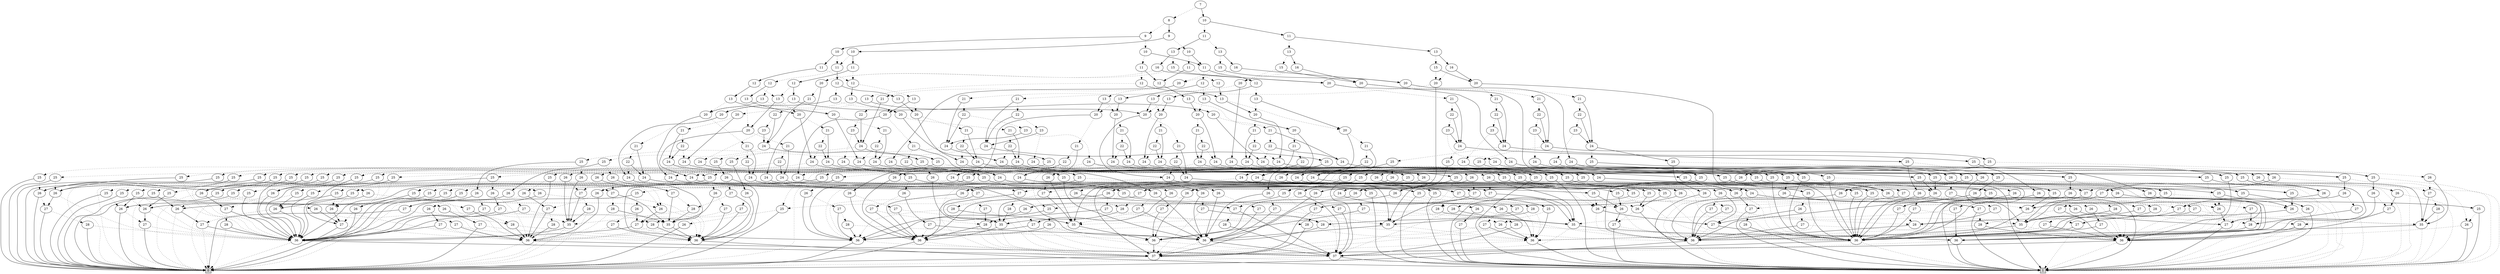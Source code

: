 digraph G {
0 [shape=box, label="0", style=filled, shape=box, height=0.3, width=0.3];
1 [shape=box, label="1", style=filled, shape=box, height=0.3, width=0.3];
26330 [label="7"];
26330 -> 26238 [style=dotted];
26330 -> 26329 [style=filled];
26238 [label="8"];
26238 -> 26223 [style=dotted];
26238 -> 26237 [style=filled];
26223 [label="9"];
26223 -> 26167 [style=dotted];
26223 -> 26222 [style=filled];
26167 [label="10"];
26167 -> 26154 [style=dotted];
26167 -> 26166 [style=filled];
26154 [label="11"];
26154 -> 26130 [style=dotted];
26154 -> 26153 [style=filled];
26130 [label="12"];
26130 -> 26118 [style=dotted];
26130 -> 26129 [style=filled];
26118 [label="13"];
26118 -> 26112 [style=dotted];
26118 -> 26117 [style=filled];
26112 [label="20"];
26112 -> 26111 [style=dotted];
26112 -> 26108 [style=filled];
26111 [label="21"];
26111 -> 26110 [style=dotted];
26111 -> 26109 [style=filled];
26110 [label="22"];
26110 -> 26108 [style=dotted];
26110 -> 26109 [style=filled];
26108 [label="24"];
26108 -> 14769 [style=dotted];
26108 -> 16322 [style=filled];
14769 [label="25"];
14769 -> 14768 [style=dotted];
14769 -> 7104 [style=filled];
14768 [label="26"];
14768 -> 14767 [style=dotted];
14768 -> 7104 [style=filled];
14767 [label="27"];
14767 -> 14693 [style=dotted];
14767 -> 7104 [style=filled];
14693 [label="28"];
14693 -> 0 [style=dotted];
14693 -> 7104 [style=filled];
7104 [label="36"];
7104 -> 0 [style=dotted];
7104 -> 77 [style=filled];
77 [label="37"];
77 -> 1 [style=dotted];
77 -> 0 [style=filled];
16322 [label="25"];
16322 -> 16321 [style=dotted];
16322 -> 8288 [style=filled];
16321 [label="26"];
16321 -> 16320 [style=dotted];
16321 -> 8288 [style=filled];
16320 [label="27"];
16320 -> 16319 [style=dotted];
16320 -> 8288 [style=filled];
16319 [label="28"];
16319 -> 8279 [style=dotted];
16319 -> 8288 [style=filled];
8279 [label="36"];
8279 -> 77 [style=dotted];
8279 -> 1 [style=filled];
8288 [label="36"];
8288 -> 77 [style=dotted];
8288 -> 76 [style=filled];
76 [label="37"];
76 -> 0 [style=dotted];
76 -> 1 [style=filled];
26109 [label="24"];
26109 -> 23163 [style=dotted];
26109 -> 24141 [style=filled];
23163 [label="25"];
23163 -> 23162 [style=dotted];
23163 -> 7104 [style=filled];
23162 [label="26"];
23162 -> 14820 [style=dotted];
23162 -> 18264 [style=filled];
14820 [label="27"];
14820 -> 14819 [style=dotted];
14820 -> 74 [style=filled];
14819 [label="28"];
14819 -> 1317 [style=dotted];
14819 -> 74 [style=filled];
1317 [label="36"];
1317 -> 0 [style=dotted];
1317 -> 76 [style=filled];
74 [label="36"];
74 -> 0 [style=dotted];
74 -> 1 [style=filled];
18264 [label="27"];
18264 -> 74 [style=dotted];
18264 -> 7104 [style=filled];
24141 [label="25"];
24141 -> 24140 [style=dotted];
24141 -> 8288 [style=filled];
24140 [label="26"];
24140 -> 24138 [style=dotted];
24140 -> 24139 [style=filled];
24138 [label="27"];
24138 -> 14730 [style=dotted];
24138 -> 1256 [style=filled];
14730 [label="28"];
14730 -> 77 [style=dotted];
14730 -> 1256 [style=filled];
1256 [label="36"];
1256 -> 77 [style=dotted];
1256 -> 0 [style=filled];
24139 [label="27"];
24139 -> 1256 [style=dotted];
24139 -> 8288 [style=filled];
26117 [label="20"];
26117 -> 26116 [style=dotted];
26117 -> 26113 [style=filled];
26116 [label="21"];
26116 -> 26115 [style=dotted];
26116 -> 26114 [style=filled];
26115 [label="22"];
26115 -> 26113 [style=dotted];
26115 -> 26114 [style=filled];
26113 [label="24"];
26113 -> 14791 [style=dotted];
26113 -> 15422 [style=filled];
14791 [label="25"];
14791 -> 14790 [style=dotted];
14791 -> 7104 [style=filled];
14790 [label="26"];
14790 -> 14789 [style=dotted];
14790 -> 7104 [style=filled];
14789 [label="27"];
14789 -> 0 [style=dotted];
14789 -> 7104 [style=filled];
15422 [label="25"];
15422 -> 15421 [style=dotted];
15422 -> 7324 [style=filled];
15421 [label="26"];
15421 -> 15420 [style=dotted];
15421 -> 7324 [style=filled];
15420 [label="27"];
15420 -> 1 [style=dotted];
15420 -> 7324 [style=filled];
7324 [label="36"];
7324 -> 1 [style=dotted];
7324 -> 76 [style=filled];
26114 [label="24"];
26114 -> 23170 [style=dotted];
26114 -> 23399 [style=filled];
23170 [label="25"];
23170 -> 23169 [style=dotted];
23170 -> 7104 [style=filled];
23169 [label="26"];
23169 -> 14805 [style=dotted];
23169 -> 18264 [style=filled];
14805 [label="27"];
14805 -> 1317 [style=dotted];
14805 -> 74 [style=filled];
23399 [label="25"];
23399 -> 23398 [style=dotted];
23399 -> 7324 [style=filled];
23398 [label="26"];
23398 -> 15436 [style=dotted];
23398 -> 18803 [style=filled];
15436 [label="27"];
15436 -> 1340 [style=dotted];
15436 -> 75 [style=filled];
1340 [label="36"];
1340 -> 1 [style=dotted];
1340 -> 77 [style=filled];
75 [label="36"];
75 -> 1 [style=dotted];
75 -> 0 [style=filled];
18803 [label="27"];
18803 -> 75 [style=dotted];
18803 -> 7324 [style=filled];
26129 [label="13"];
26129 -> 26123 [style=dotted];
26129 -> 26128 [style=filled];
26123 [label="20"];
26123 -> 26122 [style=dotted];
26123 -> 26119 [style=filled];
26122 [label="21"];
26122 -> 26121 [style=dotted];
26122 -> 26120 [style=filled];
26121 [label="22"];
26121 -> 26119 [style=dotted];
26121 -> 26120 [style=filled];
26119 [label="24"];
26119 -> 14941 [style=dotted];
26119 -> 15572 [style=filled];
14941 [label="25"];
14941 -> 0 [style=dotted];
14941 -> 14848 [style=filled];
14848 [label="26"];
14848 -> 0 [style=dotted];
14848 -> 14789 [style=filled];
15572 [label="25"];
15572 -> 1 [style=dotted];
15572 -> 15479 [style=filled];
15479 [label="26"];
15479 -> 1 [style=dotted];
15479 -> 15420 [style=filled];
26120 [label="24"];
26120 -> 23237 [style=dotted];
26120 -> 23466 [style=filled];
23237 [label="25"];
23237 -> 17350 [style=dotted];
23237 -> 14848 [style=filled];
17350 [label="26"];
17350 -> 1317 [style=dotted];
17350 -> 13475 [style=filled];
13475 [label="27"];
13475 -> 1317 [style=dotted];
13475 -> 0 [style=filled];
23466 [label="25"];
23466 -> 17357 [style=dotted];
23466 -> 15479 [style=filled];
17357 [label="26"];
17357 -> 1340 [style=dotted];
17357 -> 13056 [style=filled];
13056 [label="27"];
13056 -> 1340 [style=dotted];
13056 -> 1 [style=filled];
26128 [label="20"];
26128 -> 26127 [style=dotted];
26128 -> 26124 [style=filled];
26127 [label="21"];
26127 -> 26126 [style=dotted];
26127 -> 26125 [style=filled];
26126 [label="22"];
26126 -> 26124 [style=dotted];
26126 -> 26125 [style=filled];
26124 [label="24"];
26124 -> 14931 [style=dotted];
26124 -> 15562 [style=filled];
14931 [label="25"];
14931 -> 0 [style=dotted];
14931 -> 14836 [style=filled];
14836 [label="26"];
14836 -> 0 [style=dotted];
14836 -> 14767 [style=filled];
15562 [label="25"];
15562 -> 1 [style=dotted];
15562 -> 15467 [style=filled];
15467 [label="26"];
15467 -> 1 [style=dotted];
15467 -> 15398 [style=filled];
15398 [label="27"];
15398 -> 14703 [style=dotted];
15398 -> 7324 [style=filled];
14703 [label="28"];
14703 -> 1 [style=dotted];
14703 -> 7324 [style=filled];
26125 [label="24"];
26125 -> 23232 [style=dotted];
26125 -> 23461 [style=filled];
23232 [label="25"];
23232 -> 17350 [style=dotted];
23232 -> 14836 [style=filled];
23461 [label="25"];
23461 -> 17357 [style=dotted];
23461 -> 15467 [style=filled];
26153 [label="12"];
26153 -> 26141 [style=dotted];
26153 -> 26152 [style=filled];
26141 [label="13"];
26141 -> 26135 [style=dotted];
26141 -> 26140 [style=filled];
26135 [label="20"];
26135 -> 26134 [style=dotted];
26135 -> 26131 [style=filled];
26134 [label="21"];
26134 -> 26133 [style=dotted];
26134 -> 26132 [style=filled];
26133 [label="22"];
26133 -> 26131 [style=dotted];
26133 -> 26132 [style=filled];
26131 [label="24"];
26131 -> 14837 [style=dotted];
26131 -> 15468 [style=filled];
14837 [label="25"];
14837 -> 14836 [style=dotted];
14837 -> 7104 [style=filled];
15468 [label="25"];
15468 -> 15467 [style=dotted];
15468 -> 7324 [style=filled];
26132 [label="24"];
26132 -> 23187 [style=dotted];
26132 -> 23416 [style=filled];
23187 [label="25"];
23187 -> 23186 [style=dotted];
23187 -> 7104 [style=filled];
23186 [label="26"];
23186 -> 1317 [style=dotted];
23186 -> 23185 [style=filled];
23185 [label="27"];
23185 -> 14819 [style=dotted];
23185 -> 7104 [style=filled];
23416 [label="25"];
23416 -> 23415 [style=dotted];
23416 -> 7324 [style=filled];
23415 [label="26"];
23415 -> 1340 [style=dotted];
23415 -> 23414 [style=filled];
23414 [label="27"];
23414 -> 15450 [style=dotted];
23414 -> 7324 [style=filled];
15450 [label="28"];
15450 -> 1340 [style=dotted];
15450 -> 75 [style=filled];
26140 [label="20"];
26140 -> 26139 [style=dotted];
26140 -> 26136 [style=filled];
26139 [label="21"];
26139 -> 26138 [style=dotted];
26139 -> 26137 [style=filled];
26138 [label="22"];
26138 -> 26136 [style=dotted];
26138 -> 26137 [style=filled];
26136 [label="24"];
26136 -> 14849 [style=dotted];
26136 -> 15480 [style=filled];
14849 [label="25"];
14849 -> 14848 [style=dotted];
14849 -> 7104 [style=filled];
15480 [label="25"];
15480 -> 15479 [style=dotted];
15480 -> 7324 [style=filled];
26137 [label="24"];
26137 -> 23196 [style=dotted];
26137 -> 23425 [style=filled];
23196 [label="25"];
23196 -> 23195 [style=dotted];
23196 -> 7104 [style=filled];
23195 [label="26"];
23195 -> 1317 [style=dotted];
23195 -> 23194 [style=filled];
23194 [label="27"];
23194 -> 1317 [style=dotted];
23194 -> 7104 [style=filled];
23425 [label="25"];
23425 -> 23424 [style=dotted];
23425 -> 7324 [style=filled];
23424 [label="26"];
23424 -> 1340 [style=dotted];
23424 -> 23423 [style=filled];
23423 [label="27"];
23423 -> 1340 [style=dotted];
23423 -> 7324 [style=filled];
26152 [label="13"];
26152 -> 26146 [style=dotted];
26152 -> 26151 [style=filled];
26146 [label="20"];
26146 -> 26145 [style=dotted];
26146 -> 26142 [style=filled];
26145 [label="21"];
26145 -> 26144 [style=dotted];
26145 -> 26143 [style=filled];
26144 [label="22"];
26144 -> 26142 [style=dotted];
26144 -> 26143 [style=filled];
26142 [label="24"];
26142 -> 14898 [style=dotted];
26142 -> 15529 [style=filled];
14898 [label="25"];
14898 -> 0 [style=dotted];
14898 -> 14790 [style=filled];
15529 [label="25"];
15529 -> 1 [style=dotted];
15529 -> 15421 [style=filled];
26143 [label="24"];
26143 -> 23218 [style=dotted];
26143 -> 23447 [style=filled];
23218 [label="25"];
23218 -> 17350 [style=dotted];
23218 -> 14790 [style=filled];
23447 [label="25"];
23447 -> 17357 [style=dotted];
23447 -> 15421 [style=filled];
26151 [label="20"];
26151 -> 26150 [style=dotted];
26151 -> 26147 [style=filled];
26150 [label="21"];
26150 -> 26149 [style=dotted];
26150 -> 26148 [style=filled];
26149 [label="22"];
26149 -> 26147 [style=dotted];
26149 -> 26148 [style=filled];
26147 [label="24"];
26147 -> 14888 [style=dotted];
26147 -> 15519 [style=filled];
14888 [label="25"];
14888 -> 0 [style=dotted];
14888 -> 14768 [style=filled];
15519 [label="25"];
15519 -> 1 [style=dotted];
15519 -> 15399 [style=filled];
15399 [label="26"];
15399 -> 15398 [style=dotted];
15399 -> 7324 [style=filled];
26148 [label="24"];
26148 -> 23213 [style=dotted];
26148 -> 23442 [style=filled];
23213 [label="25"];
23213 -> 17350 [style=dotted];
23213 -> 14768 [style=filled];
23442 [label="25"];
23442 -> 17357 [style=dotted];
23442 -> 15399 [style=filled];
26166 [label="11"];
26166 -> 26157 [style=dotted];
26166 -> 26165 [style=filled];
26157 [label="12"];
26157 -> 26155 [style=dotted];
26157 -> 26156 [style=filled];
26155 [label="13"];
26155 -> 26151 [style=dotted];
26155 -> 26146 [style=filled];
26156 [label="13"];
26156 -> 26140 [style=dotted];
26156 -> 26135 [style=filled];
26165 [label="12"];
26165 -> 26158 [style=dotted];
26165 -> 26164 [style=filled];
26158 [label="13"];
26158 -> 26128 [style=dotted];
26158 -> 26123 [style=filled];
26164 [label="13"];
26164 -> 26117 [style=dotted];
26164 -> 26163 [style=filled];
26163 [label="20"];
26163 -> 26162 [style=dotted];
26163 -> 26159 [style=filled];
26162 [label="21"];
26162 -> 26161 [style=dotted];
26162 -> 26160 [style=filled];
26161 [label="22"];
26161 -> 26159 [style=dotted];
26161 -> 26160 [style=filled];
26159 [label="24"];
26159 -> 14769 [style=dotted];
26159 -> 15400 [style=filled];
15400 [label="25"];
15400 -> 15399 [style=dotted];
15400 -> 7324 [style=filled];
26160 [label="24"];
26160 -> 23163 [style=dotted];
26160 -> 23392 [style=filled];
23392 [label="25"];
23392 -> 23391 [style=dotted];
23392 -> 7324 [style=filled];
23391 [label="26"];
23391 -> 15451 [style=dotted];
23391 -> 18803 [style=filled];
15451 [label="27"];
15451 -> 15450 [style=dotted];
15451 -> 75 [style=filled];
26222 [label="10"];
26222 -> 26214 [style=dotted];
26222 -> 26221 [style=filled];
26214 [label="11"];
26214 -> 26190 [style=dotted];
26214 -> 26213 [style=filled];
26190 [label="12"];
26190 -> 26178 [style=dotted];
26190 -> 26189 [style=filled];
26178 [label="13"];
26178 -> 26172 [style=dotted];
26178 -> 26177 [style=filled];
26172 [label="20"];
26172 -> 26171 [style=dotted];
26172 -> 26168 [style=filled];
26171 [label="21"];
26171 -> 26170 [style=dotted];
26171 -> 26169 [style=filled];
26170 [label="22"];
26170 -> 26168 [style=dotted];
26170 -> 26169 [style=filled];
26168 [label="24"];
26168 -> 14783 [style=dotted];
26168 -> 15414 [style=filled];
14783 [label="25"];
14783 -> 14782 [style=dotted];
14783 -> 0 [style=filled];
14782 [label="26"];
14782 -> 14781 [style=dotted];
14782 -> 0 [style=filled];
14781 [label="27"];
14781 -> 14780 [style=dotted];
14781 -> 0 [style=filled];
14780 [label="28"];
14780 -> 7104 [style=dotted];
14780 -> 0 [style=filled];
15414 [label="25"];
15414 -> 15413 [style=dotted];
15414 -> 1 [style=filled];
15413 [label="26"];
15413 -> 15412 [style=dotted];
15413 -> 1 [style=filled];
15412 [label="27"];
15412 -> 15411 [style=dotted];
15412 -> 1 [style=filled];
15411 [label="28"];
15411 -> 7324 [style=dotted];
15411 -> 1 [style=filled];
26169 [label="24"];
26169 -> 18501 [style=dotted];
26169 -> 19040 [style=filled];
18501 [label="25"];
18501 -> 18500 [style=dotted];
18501 -> 0 [style=filled];
18500 [label="26"];
18500 -> 18244 [style=dotted];
18500 -> 13475 [style=filled];
18244 [label="27"];
18244 -> 18243 [style=dotted];
18244 -> 1317 [style=filled];
18243 [label="28"];
18243 -> 74 [style=dotted];
18243 -> 1317 [style=filled];
19040 [label="25"];
19040 -> 19039 [style=dotted];
19040 -> 1 [style=filled];
19039 [label="26"];
19039 -> 18783 [style=dotted];
19039 -> 13056 [style=filled];
18783 [label="27"];
18783 -> 18782 [style=dotted];
18783 -> 1340 [style=filled];
18782 [label="28"];
18782 -> 75 [style=dotted];
18782 -> 1340 [style=filled];
26177 [label="20"];
26177 -> 26176 [style=dotted];
26177 -> 26173 [style=filled];
26176 [label="21"];
26176 -> 26175 [style=dotted];
26176 -> 26174 [style=filled];
26175 [label="22"];
26175 -> 26173 [style=dotted];
26175 -> 26174 [style=filled];
26173 [label="24"];
26173 -> 14798 [style=dotted];
26173 -> 15429 [style=filled];
14798 [label="25"];
14798 -> 14797 [style=dotted];
14798 -> 0 [style=filled];
14797 [label="26"];
14797 -> 14796 [style=dotted];
14797 -> 0 [style=filled];
14796 [label="27"];
14796 -> 7104 [style=dotted];
14796 -> 0 [style=filled];
15429 [label="25"];
15429 -> 15428 [style=dotted];
15429 -> 1 [style=filled];
15428 [label="26"];
15428 -> 15427 [style=dotted];
15428 -> 1 [style=filled];
15427 [label="27"];
15427 -> 7324 [style=dotted];
15427 -> 1 [style=filled];
26174 [label="24"];
26174 -> 18493 [style=dotted];
26174 -> 19032 [style=filled];
18493 [label="25"];
18493 -> 18492 [style=dotted];
18493 -> 0 [style=filled];
18492 [label="26"];
18492 -> 18254 [style=dotted];
18492 -> 13475 [style=filled];
18254 [label="27"];
18254 -> 74 [style=dotted];
18254 -> 1317 [style=filled];
19032 [label="25"];
19032 -> 19031 [style=dotted];
19032 -> 1 [style=filled];
19031 [label="26"];
19031 -> 18793 [style=dotted];
19031 -> 13056 [style=filled];
18793 [label="27"];
18793 -> 75 [style=dotted];
18793 -> 1340 [style=filled];
26189 [label="13"];
26189 -> 26183 [style=dotted];
26189 -> 26188 [style=filled];
26183 [label="20"];
26183 -> 26182 [style=dotted];
26183 -> 26179 [style=filled];
26182 [label="21"];
26182 -> 26181 [style=dotted];
26182 -> 26180 [style=filled];
26181 [label="22"];
26181 -> 26179 [style=dotted];
26181 -> 26180 [style=filled];
26179 [label="24"];
26179 -> 14813 [style=dotted];
26179 -> 15444 [style=filled];
14813 [label="25"];
14813 -> 7104 [style=dotted];
14813 -> 14812 [style=filled];
14812 [label="26"];
14812 -> 7104 [style=dotted];
14812 -> 14796 [style=filled];
15444 [label="25"];
15444 -> 7324 [style=dotted];
15444 -> 15443 [style=filled];
15443 [label="26"];
15443 -> 7324 [style=dotted];
15443 -> 15427 [style=filled];
26180 [label="24"];
26180 -> 18394 [style=dotted];
26180 -> 18933 [style=filled];
18394 [label="25"];
18394 -> 18265 [style=dotted];
18394 -> 14812 [style=filled];
18265 [label="26"];
18265 -> 74 [style=dotted];
18265 -> 18264 [style=filled];
18933 [label="25"];
18933 -> 18804 [style=dotted];
18933 -> 15443 [style=filled];
18804 [label="26"];
18804 -> 75 [style=dotted];
18804 -> 18803 [style=filled];
26188 [label="20"];
26188 -> 26187 [style=dotted];
26188 -> 26184 [style=filled];
26187 [label="21"];
26187 -> 26186 [style=dotted];
26187 -> 26185 [style=filled];
26186 [label="22"];
26186 -> 26184 [style=dotted];
26186 -> 26185 [style=filled];
26184 [label="24"];
26184 -> 14828 [style=dotted];
26184 -> 15459 [style=filled];
14828 [label="25"];
14828 -> 7104 [style=dotted];
14828 -> 14827 [style=filled];
14827 [label="26"];
14827 -> 7104 [style=dotted];
14827 -> 14781 [style=filled];
15459 [label="25"];
15459 -> 7324 [style=dotted];
15459 -> 15458 [style=filled];
15458 [label="26"];
15458 -> 7324 [style=dotted];
15458 -> 15412 [style=filled];
26185 [label="24"];
26185 -> 18401 [style=dotted];
26185 -> 18940 [style=filled];
18401 [label="25"];
18401 -> 18265 [style=dotted];
18401 -> 14827 [style=filled];
18940 [label="25"];
18940 -> 18804 [style=dotted];
18940 -> 15458 [style=filled];
26213 [label="12"];
26213 -> 26201 [style=dotted];
26213 -> 26212 [style=filled];
26201 [label="13"];
26201 -> 26195 [style=dotted];
26201 -> 26200 [style=filled];
26195 [label="20"];
26195 -> 26194 [style=dotted];
26195 -> 26191 [style=filled];
26194 [label="21"];
26194 -> 26193 [style=dotted];
26194 -> 26192 [style=filled];
26193 [label="22"];
26193 -> 26191 [style=dotted];
26193 -> 26192 [style=filled];
26191 [label="24"];
26191 -> 14842 [style=dotted];
26191 -> 15473 [style=filled];
14842 [label="25"];
14842 -> 14827 [style=dotted];
14842 -> 0 [style=filled];
15473 [label="25"];
15473 -> 15458 [style=dotted];
15473 -> 1 [style=filled];
26192 [label="24"];
26192 -> 18468 [style=dotted];
26192 -> 19007 [style=filled];
18468 [label="25"];
18468 -> 18467 [style=dotted];
18468 -> 0 [style=filled];
18467 [label="26"];
18467 -> 74 [style=dotted];
18467 -> 18466 [style=filled];
18466 [label="27"];
18466 -> 18243 [style=dotted];
18466 -> 0 [style=filled];
19007 [label="25"];
19007 -> 19006 [style=dotted];
19007 -> 1 [style=filled];
19006 [label="26"];
19006 -> 75 [style=dotted];
19006 -> 19005 [style=filled];
19005 [label="27"];
19005 -> 18782 [style=dotted];
19005 -> 1 [style=filled];
26200 [label="20"];
26200 -> 26199 [style=dotted];
26200 -> 26196 [style=filled];
26199 [label="21"];
26199 -> 26198 [style=dotted];
26199 -> 26197 [style=filled];
26198 [label="22"];
26198 -> 26196 [style=dotted];
26198 -> 26197 [style=filled];
26196 [label="24"];
26196 -> 14854 [style=dotted];
26196 -> 15485 [style=filled];
14854 [label="25"];
14854 -> 14812 [style=dotted];
14854 -> 0 [style=filled];
15485 [label="25"];
15485 -> 15443 [style=dotted];
15485 -> 1 [style=filled];
26197 [label="24"];
26197 -> 18459 [style=dotted];
26197 -> 18998 [style=filled];
18459 [label="25"];
18459 -> 18458 [style=dotted];
18459 -> 0 [style=filled];
18458 [label="26"];
18458 -> 74 [style=dotted];
18458 -> 18457 [style=filled];
18457 [label="27"];
18457 -> 74 [style=dotted];
18457 -> 0 [style=filled];
18998 [label="25"];
18998 -> 18997 [style=dotted];
18998 -> 1 [style=filled];
18997 [label="26"];
18997 -> 75 [style=dotted];
18997 -> 18996 [style=filled];
18996 [label="27"];
18996 -> 75 [style=dotted];
18996 -> 1 [style=filled];
26212 [label="13"];
26212 -> 26206 [style=dotted];
26212 -> 26211 [style=filled];
26206 [label="20"];
26206 -> 26205 [style=dotted];
26206 -> 26202 [style=filled];
26205 [label="21"];
26205 -> 26204 [style=dotted];
26205 -> 26203 [style=filled];
26204 [label="22"];
26204 -> 26202 [style=dotted];
26204 -> 26203 [style=filled];
26202 [label="24"];
26202 -> 14867 [style=dotted];
26202 -> 15498 [style=filled];
14867 [label="25"];
14867 -> 7104 [style=dotted];
14867 -> 14797 [style=filled];
15498 [label="25"];
15498 -> 7324 [style=dotted];
15498 -> 15428 [style=filled];
26203 [label="24"];
26203 -> 18425 [style=dotted];
26203 -> 18964 [style=filled];
18425 [label="25"];
18425 -> 18265 [style=dotted];
18425 -> 14797 [style=filled];
18964 [label="25"];
18964 -> 18804 [style=dotted];
18964 -> 15428 [style=filled];
26211 [label="20"];
26211 -> 26210 [style=dotted];
26211 -> 26207 [style=filled];
26210 [label="21"];
26210 -> 26209 [style=dotted];
26210 -> 26208 [style=filled];
26209 [label="22"];
26209 -> 26207 [style=dotted];
26209 -> 26208 [style=filled];
26207 [label="24"];
26207 -> 14879 [style=dotted];
26207 -> 15510 [style=filled];
14879 [label="25"];
14879 -> 7104 [style=dotted];
14879 -> 14782 [style=filled];
15510 [label="25"];
15510 -> 7324 [style=dotted];
15510 -> 15413 [style=filled];
26208 [label="24"];
26208 -> 18432 [style=dotted];
26208 -> 18971 [style=filled];
18432 [label="25"];
18432 -> 18265 [style=dotted];
18432 -> 14782 [style=filled];
18971 [label="25"];
18971 -> 18804 [style=dotted];
18971 -> 15413 [style=filled];
26221 [label="11"];
26221 -> 26217 [style=dotted];
26221 -> 26220 [style=filled];
26217 [label="12"];
26217 -> 26215 [style=dotted];
26217 -> 26216 [style=filled];
26215 [label="13"];
26215 -> 26211 [style=dotted];
26215 -> 26206 [style=filled];
26216 [label="13"];
26216 -> 26200 [style=dotted];
26216 -> 26195 [style=filled];
26220 [label="12"];
26220 -> 26218 [style=dotted];
26220 -> 26219 [style=filled];
26218 [label="13"];
26218 -> 26188 [style=dotted];
26218 -> 26183 [style=filled];
26219 [label="13"];
26219 -> 26177 [style=dotted];
26219 -> 26172 [style=filled];
26237 [label="9"];
26237 -> 26227 [style=dotted];
26237 -> 26236 [style=filled];
26227 [label="10"];
26227 -> 26226 [style=dotted];
26227 -> 26166 [style=filled];
26226 [label="11"];
26226 -> 26225 [style=dotted];
26226 -> 26153 [style=filled];
26225 [label="12"];
26225 -> 26224 [style=dotted];
26225 -> 26129 [style=filled];
26224 [label="13"];
26224 -> 26163 [style=dotted];
26224 -> 26117 [style=filled];
26236 [label="10"];
26236 -> 26214 [style=dotted];
26236 -> 26235 [style=filled];
26235 [label="11"];
26235 -> 26217 [style=dotted];
26235 -> 26234 [style=filled];
26234 [label="12"];
26234 -> 26218 [style=dotted];
26234 -> 26233 [style=filled];
26233 [label="13"];
26233 -> 26177 [style=dotted];
26233 -> 26232 [style=filled];
26232 [label="20"];
26232 -> 26231 [style=dotted];
26232 -> 26228 [style=filled];
26231 [label="21"];
26231 -> 26230 [style=dotted];
26231 -> 26229 [style=filled];
26230 [label="22"];
26230 -> 26228 [style=dotted];
26230 -> 26229 [style=filled];
26228 [label="24"];
26228 -> 23788 [style=dotted];
26228 -> 15414 [style=filled];
23788 [label="25"];
23788 -> 23787 [style=dotted];
23788 -> 8274 [style=filled];
23787 [label="26"];
23787 -> 23786 [style=dotted];
23787 -> 8274 [style=filled];
23786 [label="27"];
23786 -> 23785 [style=dotted];
23786 -> 8274 [style=filled];
23785 [label="28"];
23785 -> 8292 [style=dotted];
23785 -> 8274 [style=filled];
8292 [label="36"];
8292 -> 76 [style=dotted];
8292 -> 77 [style=filled];
8274 [label="36"];
8274 -> 76 [style=dotted];
8274 -> 0 [style=filled];
26229 [label="24"];
26229 -> 25512 [style=dotted];
26229 -> 19040 [style=filled];
25512 [label="25"];
25512 -> 25511 [style=dotted];
25512 -> 8274 [style=filled];
25511 [label="26"];
25511 -> 25510 [style=dotted];
25511 -> 13180 [style=filled];
25510 [label="27"];
25510 -> 25509 [style=dotted];
25510 -> 76 [style=filled];
25509 [label="28"];
25509 -> 1258 [style=dotted];
25509 -> 76 [style=filled];
1258 [label="36"];
1258 -> 76 [style=dotted];
1258 -> 1 [style=filled];
13180 [label="27"];
13180 -> 76 [style=dotted];
13180 -> 8274 [style=filled];
26329 [label="10"];
26329 -> 26283 [style=dotted];
26329 -> 26328 [style=filled];
26283 [label="11"];
26283 -> 26259 [style=dotted];
26283 -> 26282 [style=filled];
26259 [label="13"];
26259 -> 26257 [style=dotted];
26259 -> 26258 [style=filled];
26257 [label="15"];
26257 -> 26246 [style=dotted];
26257 -> 26256 [style=filled];
26246 [label="20"];
26246 -> 26244 [style=dotted];
26246 -> 26245 [style=filled];
26244 [label="21"];
26244 -> 26243 [style=dotted];
26244 -> 26241 [style=filled];
26243 [label="22"];
26243 -> 26242 [style=dotted];
26243 -> 26241 [style=filled];
26242 [label="23"];
26242 -> 26240 [style=dotted];
26242 -> 26241 [style=filled];
26240 [label="24"];
26240 -> 13677 [style=dotted];
26240 -> 26239 [style=filled];
13677 [label="25"];
13677 -> 13676 [style=dotted];
13677 -> 1317 [style=filled];
13676 [label="26"];
13676 -> 0 [style=dotted];
13676 -> 13484 [style=filled];
13484 [label="27"];
13484 -> 13483 [style=dotted];
13484 -> 1317 [style=filled];
13483 [label="28"];
13483 -> 0 [style=dotted];
13483 -> 1317 [style=filled];
26239 [label="25"];
26239 -> 14531 [style=dotted];
26239 -> 14732 [style=filled];
14531 [label="26"];
14531 -> 8279 [style=dotted];
14531 -> 14530 [style=filled];
14530 [label="27"];
14530 -> 14529 [style=dotted];
14530 -> 77 [style=filled];
14529 [label="28"];
14529 -> 8279 [style=dotted];
14529 -> 77 [style=filled];
14732 [label="26"];
14732 -> 14731 [style=dotted];
14732 -> 1256 [style=filled];
14731 [label="27"];
14731 -> 77 [style=dotted];
14731 -> 14730 [style=filled];
26241 [label="24"];
26241 -> 25524 [style=dotted];
26241 -> 25757 [style=filled];
25524 [label="25"];
25524 -> 25523 [style=dotted];
25524 -> 18726 [style=filled];
25523 [label="26"];
25523 -> 15364 [style=dotted];
25523 -> 18723 [style=filled];
15364 [label="27"];
15364 -> 15358 [style=dotted];
15364 -> 7105 [style=filled];
15358 [label="28"];
15358 -> 0 [style=dotted];
15358 -> 7105 [style=filled];
7105 [label="35"];
7105 -> 0 [style=dotted];
7105 -> 7104 [style=filled];
18723 [label="27"];
18723 -> 18722 [style=dotted];
18723 -> 15372 [style=filled];
18722 [label="28"];
18722 -> 7105 [style=dotted];
18722 -> 15372 [style=filled];
15372 [label="35"];
15372 -> 1317 [style=dotted];
15372 -> 74 [style=filled];
18726 [label="26"];
18726 -> 18725 [style=dotted];
18726 -> 74 [style=filled];
18725 [label="27"];
18725 -> 15372 [style=dotted];
18725 -> 74 [style=filled];
25757 [label="25"];
25757 -> 25756 [style=dotted];
25757 -> 21774 [style=filled];
25756 [label="26"];
25756 -> 21769 [style=dotted];
25756 -> 20002 [style=filled];
21769 [label="27"];
21769 -> 21763 [style=dotted];
21769 -> 19967 [style=filled];
21763 [label="28"];
21763 -> 8279 [style=dotted];
21763 -> 19967 [style=filled];
19967 [label="35"];
19967 -> 8279 [style=dotted];
19967 -> 8288 [style=filled];
20002 [label="27"];
20002 -> 20001 [style=dotted];
20002 -> 19983 [style=filled];
20001 [label="28"];
20001 -> 19967 [style=dotted];
20001 -> 19983 [style=filled];
19983 [label="35"];
19983 -> 77 [style=dotted];
19983 -> 1256 [style=filled];
21774 [label="26"];
21774 -> 21773 [style=dotted];
21774 -> 1256 [style=filled];
21773 [label="27"];
21773 -> 19983 [style=dotted];
21773 -> 1256 [style=filled];
26245 [label="24"];
26245 -> 13677 [style=dotted];
26245 -> 21793 [style=filled];
21793 [label="25"];
21793 -> 14531 [style=dotted];
21793 -> 77 [style=filled];
26256 [label="20"];
26256 -> 26254 [style=dotted];
26256 -> 26255 [style=filled];
26254 [label="21"];
26254 -> 26253 [style=dotted];
26254 -> 26251 [style=filled];
26253 [label="22"];
26253 -> 26252 [style=dotted];
26253 -> 26251 [style=filled];
26252 [label="23"];
26252 -> 26250 [style=dotted];
26252 -> 26251 [style=filled];
26250 [label="24"];
26250 -> 21412 [style=dotted];
26250 -> 26249 [style=filled];
21412 [label="25"];
21412 -> 14223 [style=dotted];
21412 -> 76 [style=filled];
14223 [label="26"];
14223 -> 8274 [style=dotted];
14223 -> 14222 [style=filled];
14222 [label="27"];
14222 -> 14221 [style=dotted];
14222 -> 76 [style=filled];
14221 [label="28"];
14221 -> 8274 [style=dotted];
14221 -> 76 [style=filled];
26249 [label="25"];
26249 -> 13704 [style=dotted];
26249 -> 26248 [style=filled];
13704 [label="26"];
13704 -> 1 [style=dotted];
13704 -> 13065 [style=filled];
13065 [label="27"];
13065 -> 13064 [style=dotted];
13065 -> 1340 [style=filled];
13064 [label="28"];
13064 -> 1 [style=dotted];
13064 -> 1340 [style=filled];
26248 [label="26"];
26248 -> 26247 [style=dotted];
26248 -> 75 [style=filled];
26247 [label="27"];
26247 -> 1340 [style=dotted];
26247 -> 15450 [style=filled];
26251 [label="24"];
26251 -> 25534 [style=dotted];
26251 -> 25338 [style=filled];
25534 [label="25"];
25534 -> 25533 [style=dotted];
25534 -> 21393 [style=filled];
25533 [label="26"];
25533 -> 21388 [style=dotted];
25533 -> 19671 [style=filled];
21388 [label="27"];
21388 -> 21382 [style=dotted];
21388 -> 19636 [style=filled];
21382 [label="28"];
21382 -> 8274 [style=dotted];
21382 -> 19636 [style=filled];
19636 [label="35"];
19636 -> 8274 [style=dotted];
19636 -> 8292 [style=filled];
19671 [label="27"];
19671 -> 19670 [style=dotted];
19671 -> 19652 [style=filled];
19670 [label="28"];
19670 -> 19636 [style=dotted];
19670 -> 19652 [style=filled];
19652 [label="35"];
19652 -> 76 [style=dotted];
19652 -> 1258 [style=filled];
21393 [label="26"];
21393 -> 21392 [style=dotted];
21393 -> 1258 [style=filled];
21392 [label="27"];
21392 -> 19652 [style=dotted];
21392 -> 1258 [style=filled];
25338 [label="25"];
25338 -> 25337 [style=dotted];
25338 -> 19265 [style=filled];
25337 [label="26"];
25337 -> 15995 [style=dotted];
25337 -> 19262 [style=filled];
15995 [label="27"];
15995 -> 15989 [style=dotted];
15995 -> 7325 [style=filled];
15989 [label="28"];
15989 -> 1 [style=dotted];
15989 -> 7325 [style=filled];
7325 [label="35"];
7325 -> 1 [style=dotted];
7325 -> 7324 [style=filled];
19262 [label="27"];
19262 -> 19261 [style=dotted];
19262 -> 16003 [style=filled];
19261 [label="28"];
19261 -> 7325 [style=dotted];
19261 -> 16003 [style=filled];
16003 [label="35"];
16003 -> 1340 [style=dotted];
16003 -> 75 [style=filled];
19265 [label="26"];
19265 -> 19264 [style=dotted];
19265 -> 75 [style=filled];
19264 [label="27"];
19264 -> 16003 [style=dotted];
19264 -> 75 [style=filled];
26255 [label="24"];
26255 -> 21412 [style=dotted];
26255 -> 13705 [style=filled];
13705 [label="25"];
13705 -> 13704 [style=dotted];
13705 -> 1340 [style=filled];
26258 [label="16"];
26258 -> 26246 [style=dotted];
26258 -> 26256 [style=filled];
26282 [label="13"];
26282 -> 26280 [style=dotted];
26282 -> 26281 [style=filled];
26280 [label="15"];
26280 -> 26269 [style=dotted];
26280 -> 26279 [style=filled];
26269 [label="20"];
26269 -> 26267 [style=dotted];
26269 -> 26268 [style=filled];
26267 [label="21"];
26267 -> 26266 [style=dotted];
26267 -> 26264 [style=filled];
26266 [label="22"];
26266 -> 26265 [style=dotted];
26266 -> 26264 [style=filled];
26265 [label="23"];
26265 -> 26263 [style=dotted];
26265 -> 26264 [style=filled];
26263 [label="24"];
26263 -> 13477 [style=dotted];
26263 -> 26262 [style=filled];
13477 [label="25"];
13477 -> 1317 [style=dotted];
13477 -> 13476 [style=filled];
13476 [label="26"];
13476 -> 13475 [style=dotted];
13476 -> 0 [style=filled];
26262 [label="25"];
26262 -> 77 [style=dotted];
26262 -> 26261 [style=filled];
26261 [label="26"];
26261 -> 26260 [style=dotted];
26261 -> 8288 [style=filled];
26260 [label="27"];
26260 -> 77 [style=dotted];
26260 -> 16319 [style=filled];
26264 [label="24"];
26264 -> 25547 [style=dotted];
26264 -> 25777 [style=filled];
25547 [label="25"];
25547 -> 18756 [style=dotted];
25547 -> 25546 [style=filled];
18756 [label="26"];
18756 -> 18755 [style=dotted];
18756 -> 15372 [style=filled];
18755 [label="27"];
18755 -> 15373 [style=dotted];
18755 -> 15372 [style=filled];
15373 [label="28"];
15373 -> 1317 [style=dotted];
15373 -> 15372 [style=filled];
25546 [label="26"];
25546 -> 25545 [style=dotted];
25546 -> 7104 [style=filled];
25545 [label="27"];
25545 -> 15372 [style=dotted];
25545 -> 7104 [style=filled];
25777 [label="25"];
25777 -> 21858 [style=dotted];
25777 -> 25776 [style=filled];
21858 [label="26"];
21858 -> 21857 [style=dotted];
21858 -> 19983 [style=filled];
21857 [label="27"];
21857 -> 21809 [style=dotted];
21857 -> 19983 [style=filled];
21809 [label="28"];
21809 -> 77 [style=dotted];
21809 -> 19983 [style=filled];
25776 [label="26"];
25776 -> 25775 [style=dotted];
25776 -> 8288 [style=filled];
25775 [label="27"];
25775 -> 19983 [style=dotted];
25775 -> 8288 [style=filled];
26268 [label="24"];
26268 -> 13477 [style=dotted];
26268 -> 16556 [style=filled];
16556 [label="25"];
16556 -> 77 [style=dotted];
16556 -> 16555 [style=filled];
16555 [label="26"];
16555 -> 13374 [style=dotted];
16555 -> 8279 [style=filled];
13374 [label="27"];
13374 -> 77 [style=dotted];
13374 -> 8279 [style=filled];
26279 [label="20"];
26279 -> 26277 [style=dotted];
26279 -> 26278 [style=filled];
26277 [label="21"];
26277 -> 26276 [style=dotted];
26277 -> 26274 [style=filled];
26276 [label="22"];
26276 -> 26275 [style=dotted];
26276 -> 26274 [style=filled];
26275 [label="23"];
26275 -> 26273 [style=dotted];
26275 -> 26274 [style=filled];
26273 [label="24"];
26273 -> 16295 [style=dotted];
26273 -> 26272 [style=filled];
16295 [label="25"];
16295 -> 76 [style=dotted];
16295 -> 16294 [style=filled];
16294 [label="26"];
16294 -> 13180 [style=dotted];
16294 -> 8274 [style=filled];
26272 [label="25"];
26272 -> 1340 [style=dotted];
26272 -> 26271 [style=filled];
26271 [label="26"];
26271 -> 26270 [style=dotted];
26271 -> 7324 [style=filled];
26270 [label="27"];
26270 -> 1340 [style=dotted];
26270 -> 14703 [style=filled];
26274 [label="24"];
26274 -> 25559 [style=dotted];
26274 -> 25355 [style=filled];
25559 [label="25"];
25559 -> 21477 [style=dotted];
25559 -> 25558 [style=filled];
21477 [label="26"];
21477 -> 21476 [style=dotted];
21477 -> 19652 [style=filled];
21476 [label="27"];
21476 -> 21428 [style=dotted];
21476 -> 19652 [style=filled];
21428 [label="28"];
21428 -> 76 [style=dotted];
21428 -> 19652 [style=filled];
25558 [label="26"];
25558 -> 25557 [style=dotted];
25558 -> 8292 [style=filled];
25557 [label="27"];
25557 -> 19652 [style=dotted];
25557 -> 8292 [style=filled];
25355 [label="25"];
25355 -> 19295 [style=dotted];
25355 -> 25354 [style=filled];
19295 [label="26"];
19295 -> 19294 [style=dotted];
19295 -> 16003 [style=filled];
19294 [label="27"];
19294 -> 16004 [style=dotted];
19294 -> 16003 [style=filled];
16004 [label="28"];
16004 -> 1340 [style=dotted];
16004 -> 16003 [style=filled];
25354 [label="26"];
25354 -> 25353 [style=dotted];
25354 -> 7324 [style=filled];
25353 [label="27"];
25353 -> 16003 [style=dotted];
25353 -> 7324 [style=filled];
26278 [label="24"];
26278 -> 16295 [style=dotted];
26278 -> 13058 [style=filled];
13058 [label="25"];
13058 -> 1340 [style=dotted];
13058 -> 13057 [style=filled];
13057 [label="26"];
13057 -> 13056 [style=dotted];
13057 -> 1 [style=filled];
26281 [label="16"];
26281 -> 26269 [style=dotted];
26281 -> 26279 [style=filled];
26328 [label="11"];
26328 -> 26306 [style=dotted];
26328 -> 26327 [style=filled];
26306 [label="13"];
26306 -> 26304 [style=dotted];
26306 -> 26305 [style=filled];
26304 [label="15"];
26304 -> 26293 [style=dotted];
26304 -> 26303 [style=filled];
26293 [label="20"];
26293 -> 26291 [style=dotted];
26293 -> 26292 [style=filled];
26291 [label="21"];
26291 -> 26290 [style=dotted];
26291 -> 26288 [style=filled];
26290 [label="22"];
26290 -> 26289 [style=dotted];
26290 -> 26288 [style=filled];
26289 [label="23"];
26289 -> 26287 [style=dotted];
26289 -> 26288 [style=filled];
26287 [label="24"];
26287 -> 13486 [style=dotted];
26287 -> 26286 [style=filled];
13486 [label="25"];
13486 -> 0 [style=dotted];
13486 -> 13485 [style=filled];
13485 [label="26"];
13485 -> 13484 [style=dotted];
13485 -> 1317 [style=filled];
26286 [label="25"];
26286 -> 8279 [style=dotted];
26286 -> 26285 [style=filled];
26285 [label="26"];
26285 -> 26284 [style=dotted];
26285 -> 1256 [style=filled];
26284 [label="27"];
26284 -> 14529 [style=dotted];
26284 -> 14730 [style=filled];
26288 [label="24"];
26288 -> 25574 [style=dotted];
26288 -> 25799 [style=filled];
25574 [label="25"];
25574 -> 15365 [style=dotted];
25574 -> 25573 [style=filled];
15365 [label="26"];
15365 -> 15364 [style=dotted];
15365 -> 7105 [style=filled];
25573 [label="26"];
25573 -> 25572 [style=dotted];
25573 -> 74 [style=filled];
25572 [label="27"];
25572 -> 18722 [style=dotted];
25572 -> 74 [style=filled];
25799 [label="25"];
25799 -> 21770 [style=dotted];
25799 -> 25798 [style=filled];
21770 [label="26"];
21770 -> 21769 [style=dotted];
21770 -> 19967 [style=filled];
25798 [label="26"];
25798 -> 25797 [style=dotted];
25798 -> 1256 [style=filled];
25797 [label="27"];
25797 -> 20001 [style=dotted];
25797 -> 1256 [style=filled];
26292 [label="24"];
26292 -> 13486 [style=dotted];
26292 -> 16564 [style=filled];
16564 [label="25"];
16564 -> 8279 [style=dotted];
16564 -> 16563 [style=filled];
16563 [label="26"];
16563 -> 14530 [style=dotted];
16563 -> 77 [style=filled];
26303 [label="20"];
26303 -> 26301 [style=dotted];
26303 -> 26302 [style=filled];
26301 [label="21"];
26301 -> 26300 [style=dotted];
26301 -> 26298 [style=filled];
26300 [label="22"];
26300 -> 26299 [style=dotted];
26300 -> 26298 [style=filled];
26299 [label="23"];
26299 -> 26297 [style=dotted];
26299 -> 26298 [style=filled];
26297 [label="24"];
26297 -> 16303 [style=dotted];
26297 -> 26296 [style=filled];
16303 [label="25"];
16303 -> 8274 [style=dotted];
16303 -> 16302 [style=filled];
16302 [label="26"];
16302 -> 14222 [style=dotted];
16302 -> 76 [style=filled];
26296 [label="25"];
26296 -> 1 [style=dotted];
26296 -> 26295 [style=filled];
26295 [label="26"];
26295 -> 26294 [style=dotted];
26295 -> 75 [style=filled];
26294 [label="27"];
26294 -> 13064 [style=dotted];
26294 -> 15450 [style=filled];
26298 [label="24"];
26298 -> 25586 [style=dotted];
26298 -> 25374 [style=filled];
25586 [label="25"];
25586 -> 21389 [style=dotted];
25586 -> 25585 [style=filled];
21389 [label="26"];
21389 -> 21388 [style=dotted];
21389 -> 19636 [style=filled];
25585 [label="26"];
25585 -> 25584 [style=dotted];
25585 -> 1258 [style=filled];
25584 [label="27"];
25584 -> 19670 [style=dotted];
25584 -> 1258 [style=filled];
25374 [label="25"];
25374 -> 15996 [style=dotted];
25374 -> 25373 [style=filled];
15996 [label="26"];
15996 -> 15995 [style=dotted];
15996 -> 7325 [style=filled];
25373 [label="26"];
25373 -> 25372 [style=dotted];
25373 -> 75 [style=filled];
25372 [label="27"];
25372 -> 19261 [style=dotted];
25372 -> 75 [style=filled];
26302 [label="24"];
26302 -> 16303 [style=dotted];
26302 -> 13067 [style=filled];
13067 [label="25"];
13067 -> 1 [style=dotted];
13067 -> 13066 [style=filled];
13066 [label="26"];
13066 -> 13065 [style=dotted];
13066 -> 1340 [style=filled];
26305 [label="16"];
26305 -> 26293 [style=dotted];
26305 -> 26303 [style=filled];
26327 [label="13"];
26327 -> 26325 [style=dotted];
26327 -> 26326 [style=filled];
26325 [label="15"];
26325 -> 26316 [style=dotted];
26325 -> 26324 [style=filled];
26316 [label="20"];
26316 -> 26314 [style=dotted];
26316 -> 26315 [style=filled];
26314 [label="21"];
26314 -> 26313 [style=dotted];
26314 -> 26311 [style=filled];
26313 [label="22"];
26313 -> 26312 [style=dotted];
26313 -> 26311 [style=filled];
26312 [label="23"];
26312 -> 26310 [style=dotted];
26312 -> 26311 [style=filled];
26310 [label="24"];
26310 -> 13696 [style=dotted];
26310 -> 26309 [style=filled];
13696 [label="25"];
13696 -> 13695 [style=dotted];
13696 -> 0 [style=filled];
13695 [label="26"];
13695 -> 1317 [style=dotted];
13695 -> 0 [style=filled];
26309 [label="25"];
26309 -> 21900 [style=dotted];
26309 -> 26308 [style=filled];
21900 [label="26"];
21900 -> 77 [style=dotted];
21900 -> 8279 [style=filled];
26308 [label="26"];
26308 -> 26307 [style=dotted];
26308 -> 8288 [style=filled];
26307 [label="27"];
26307 -> 8279 [style=dotted];
26307 -> 16319 [style=filled];
26311 [label="24"];
26311 -> 25599 [style=dotted];
26311 -> 25819 [style=filled];
25599 [label="25"];
25599 -> 25598 [style=dotted];
25599 -> 18741 [style=filled];
25598 [label="26"];
25598 -> 18755 [style=dotted];
25598 -> 7105 [style=filled];
18741 [label="26"];
18741 -> 18740 [style=dotted];
18741 -> 7104 [style=filled];
18740 [label="27"];
18740 -> 7105 [style=dotted];
18740 -> 7104 [style=filled];
25819 [label="25"];
25819 -> 25818 [style=dotted];
25819 -> 21816 [style=filled];
25818 [label="26"];
25818 -> 21857 [style=dotted];
25818 -> 19967 [style=filled];
21816 [label="26"];
21816 -> 21815 [style=dotted];
21816 -> 8288 [style=filled];
21815 [label="27"];
21815 -> 19967 [style=dotted];
21815 -> 8288 [style=filled];
26315 [label="24"];
26315 -> 13696 [style=dotted];
26315 -> 21901 [style=filled];
21901 [label="25"];
21901 -> 21900 [style=dotted];
21901 -> 8279 [style=filled];
26324 [label="20"];
26324 -> 26322 [style=dotted];
26324 -> 26323 [style=filled];
26322 [label="21"];
26322 -> 26321 [style=dotted];
26322 -> 26319 [style=filled];
26321 [label="22"];
26321 -> 26320 [style=dotted];
26321 -> 26319 [style=filled];
26320 [label="23"];
26320 -> 26318 [style=dotted];
26320 -> 26319 [style=filled];
26318 [label="24"];
26318 -> 21520 [style=dotted];
26318 -> 26317 [style=filled];
21520 [label="25"];
21520 -> 21519 [style=dotted];
21520 -> 8274 [style=filled];
21519 [label="26"];
21519 -> 76 [style=dotted];
21519 -> 8274 [style=filled];
26317 [label="25"];
26317 -> 13723 [style=dotted];
26317 -> 14705 [style=filled];
13723 [label="26"];
13723 -> 1340 [style=dotted];
13723 -> 1 [style=filled];
14705 [label="26"];
14705 -> 14704 [style=dotted];
14705 -> 7324 [style=filled];
14704 [label="27"];
14704 -> 1 [style=dotted];
14704 -> 14703 [style=filled];
26319 [label="24"];
26319 -> 25609 [style=dotted];
26319 -> 25389 [style=filled];
25609 [label="25"];
25609 -> 25608 [style=dotted];
25609 -> 21435 [style=filled];
25608 [label="26"];
25608 -> 21476 [style=dotted];
25608 -> 19636 [style=filled];
21435 [label="26"];
21435 -> 21434 [style=dotted];
21435 -> 8292 [style=filled];
21434 [label="27"];
21434 -> 19636 [style=dotted];
21434 -> 8292 [style=filled];
25389 [label="25"];
25389 -> 25388 [style=dotted];
25389 -> 19280 [style=filled];
25388 [label="26"];
25388 -> 19294 [style=dotted];
25388 -> 7325 [style=filled];
19280 [label="26"];
19280 -> 19279 [style=dotted];
19280 -> 7324 [style=filled];
19279 [label="27"];
19279 -> 7325 [style=dotted];
19279 -> 7324 [style=filled];
26323 [label="24"];
26323 -> 21520 [style=dotted];
26323 -> 13724 [style=filled];
13724 [label="25"];
13724 -> 13723 [style=dotted];
13724 -> 1 [style=filled];
26326 [label="16"];
26326 -> 26316 [style=dotted];
26326 -> 26324 [style=filled];
}
